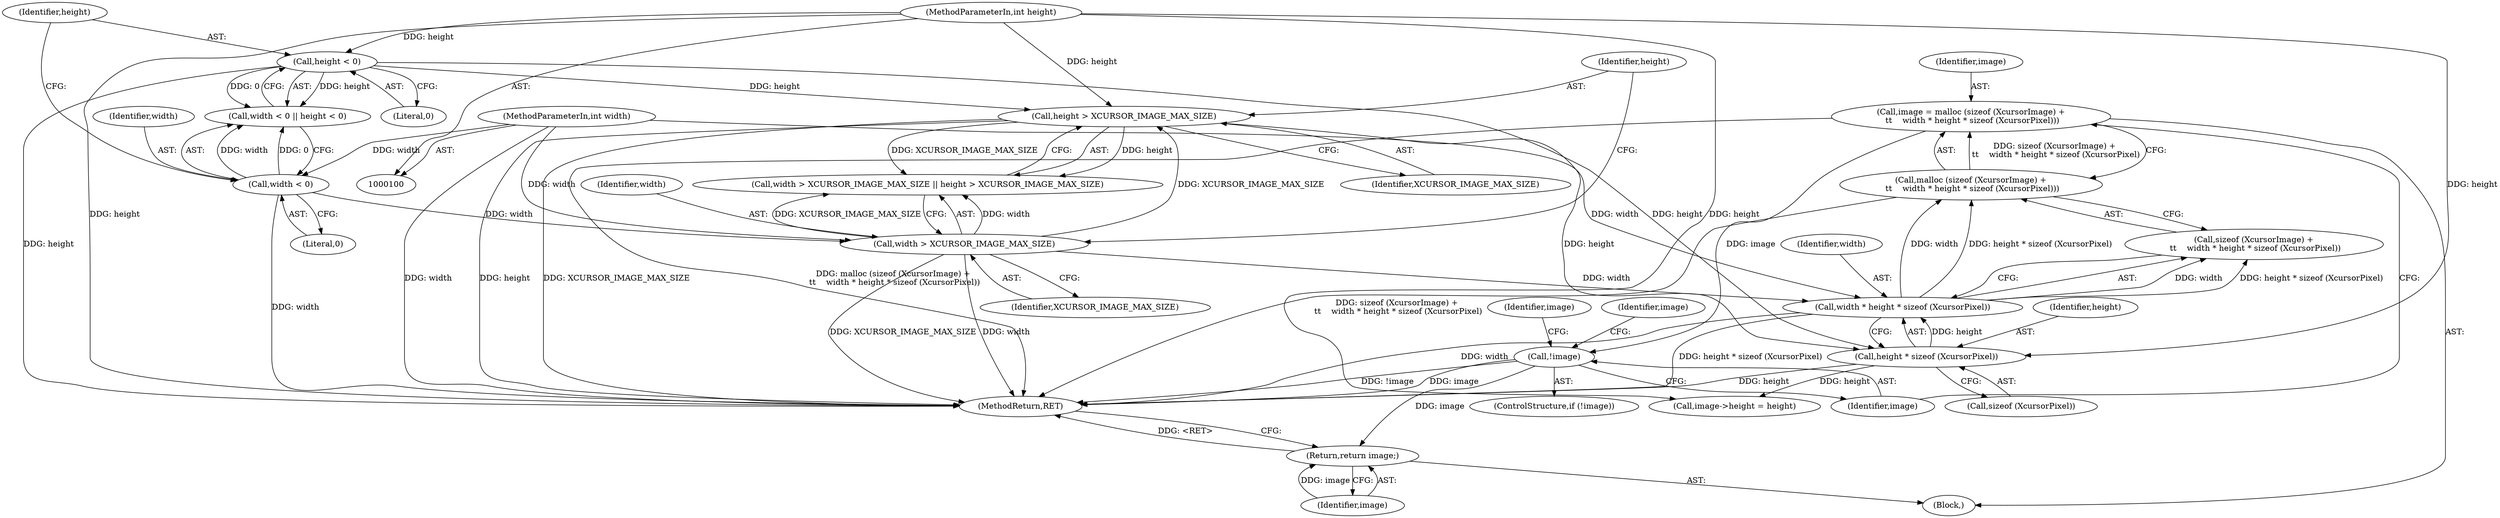 digraph "0_wayland_5d201df72f3d4f4cb8b8f75f980169b03507da38@API" {
"1000125" [label="(Call,image = malloc (sizeof (XcursorImage) +\n \t\t    width * height * sizeof (XcursorPixel)))"];
"1000127" [label="(Call,malloc (sizeof (XcursorImage) +\n \t\t    width * height * sizeof (XcursorPixel)))"];
"1000131" [label="(Call,width * height * sizeof (XcursorPixel))"];
"1000117" [label="(Call,width > XCURSOR_IMAGE_MAX_SIZE)"];
"1000107" [label="(Call,width < 0)"];
"1000101" [label="(MethodParameterIn,int width)"];
"1000133" [label="(Call,height * sizeof (XcursorPixel))"];
"1000120" [label="(Call,height > XCURSOR_IMAGE_MAX_SIZE)"];
"1000110" [label="(Call,height < 0)"];
"1000102" [label="(MethodParameterIn,int height)"];
"1000138" [label="(Call,!image)"];
"1000150" [label="(Return,return image;)"];
"1000147" [label="(Identifier,image)"];
"1000109" [label="(Literal,0)"];
"1000120" [label="(Call,height > XCURSOR_IMAGE_MAX_SIZE)"];
"1000142" [label="(Identifier,image)"];
"1000103" [label="(Block,)"];
"1000127" [label="(Call,malloc (sizeof (XcursorImage) +\n \t\t    width * height * sizeof (XcursorPixel)))"];
"1000134" [label="(Identifier,height)"];
"1000108" [label="(Identifier,width)"];
"1000137" [label="(ControlStructure,if (!image))"];
"1000111" [label="(Identifier,height)"];
"1000126" [label="(Identifier,image)"];
"1000138" [label="(Call,!image)"];
"1000133" [label="(Call,height * sizeof (XcursorPixel))"];
"1000151" [label="(Identifier,image)"];
"1000101" [label="(MethodParameterIn,int width)"];
"1000116" [label="(Call,width > XCURSOR_IMAGE_MAX_SIZE || height > XCURSOR_IMAGE_MAX_SIZE)"];
"1000131" [label="(Call,width * height * sizeof (XcursorPixel))"];
"1000125" [label="(Call,image = malloc (sizeof (XcursorImage) +\n \t\t    width * height * sizeof (XcursorPixel)))"];
"1000132" [label="(Identifier,width)"];
"1000102" [label="(MethodParameterIn,int height)"];
"1000106" [label="(Call,width < 0 || height < 0)"];
"1000150" [label="(Return,return image;)"];
"1000135" [label="(Call,sizeof (XcursorPixel))"];
"1000139" [label="(Identifier,image)"];
"1000112" [label="(Literal,0)"];
"1000119" [label="(Identifier,XCURSOR_IMAGE_MAX_SIZE)"];
"1000107" [label="(Call,width < 0)"];
"1000128" [label="(Call,sizeof (XcursorImage) +\n \t\t    width * height * sizeof (XcursorPixel))"];
"1000110" [label="(Call,height < 0)"];
"1000117" [label="(Call,width > XCURSOR_IMAGE_MAX_SIZE)"];
"1000122" [label="(Identifier,XCURSOR_IMAGE_MAX_SIZE)"];
"1000140" [label="(Call,image->height = height)"];
"1000121" [label="(Identifier,height)"];
"1000152" [label="(MethodReturn,RET)"];
"1000118" [label="(Identifier,width)"];
"1000125" -> "1000103"  [label="AST: "];
"1000125" -> "1000127"  [label="CFG: "];
"1000126" -> "1000125"  [label="AST: "];
"1000127" -> "1000125"  [label="AST: "];
"1000139" -> "1000125"  [label="CFG: "];
"1000125" -> "1000152"  [label="DDG: malloc (sizeof (XcursorImage) +\n \t\t    width * height * sizeof (XcursorPixel))"];
"1000127" -> "1000125"  [label="DDG: sizeof (XcursorImage) +\n \t\t    width * height * sizeof (XcursorPixel)"];
"1000125" -> "1000138"  [label="DDG: image"];
"1000127" -> "1000128"  [label="CFG: "];
"1000128" -> "1000127"  [label="AST: "];
"1000127" -> "1000152"  [label="DDG: sizeof (XcursorImage) +\n \t\t    width * height * sizeof (XcursorPixel)"];
"1000131" -> "1000127"  [label="DDG: width"];
"1000131" -> "1000127"  [label="DDG: height * sizeof (XcursorPixel)"];
"1000131" -> "1000128"  [label="AST: "];
"1000131" -> "1000133"  [label="CFG: "];
"1000132" -> "1000131"  [label="AST: "];
"1000133" -> "1000131"  [label="AST: "];
"1000128" -> "1000131"  [label="CFG: "];
"1000131" -> "1000152"  [label="DDG: width"];
"1000131" -> "1000152"  [label="DDG: height * sizeof (XcursorPixel)"];
"1000131" -> "1000128"  [label="DDG: width"];
"1000131" -> "1000128"  [label="DDG: height * sizeof (XcursorPixel)"];
"1000117" -> "1000131"  [label="DDG: width"];
"1000101" -> "1000131"  [label="DDG: width"];
"1000133" -> "1000131"  [label="DDG: height"];
"1000117" -> "1000116"  [label="AST: "];
"1000117" -> "1000119"  [label="CFG: "];
"1000118" -> "1000117"  [label="AST: "];
"1000119" -> "1000117"  [label="AST: "];
"1000121" -> "1000117"  [label="CFG: "];
"1000116" -> "1000117"  [label="CFG: "];
"1000117" -> "1000152"  [label="DDG: width"];
"1000117" -> "1000152"  [label="DDG: XCURSOR_IMAGE_MAX_SIZE"];
"1000117" -> "1000116"  [label="DDG: width"];
"1000117" -> "1000116"  [label="DDG: XCURSOR_IMAGE_MAX_SIZE"];
"1000107" -> "1000117"  [label="DDG: width"];
"1000101" -> "1000117"  [label="DDG: width"];
"1000117" -> "1000120"  [label="DDG: XCURSOR_IMAGE_MAX_SIZE"];
"1000107" -> "1000106"  [label="AST: "];
"1000107" -> "1000109"  [label="CFG: "];
"1000108" -> "1000107"  [label="AST: "];
"1000109" -> "1000107"  [label="AST: "];
"1000111" -> "1000107"  [label="CFG: "];
"1000106" -> "1000107"  [label="CFG: "];
"1000107" -> "1000152"  [label="DDG: width"];
"1000107" -> "1000106"  [label="DDG: width"];
"1000107" -> "1000106"  [label="DDG: 0"];
"1000101" -> "1000107"  [label="DDG: width"];
"1000101" -> "1000100"  [label="AST: "];
"1000101" -> "1000152"  [label="DDG: width"];
"1000133" -> "1000135"  [label="CFG: "];
"1000134" -> "1000133"  [label="AST: "];
"1000135" -> "1000133"  [label="AST: "];
"1000133" -> "1000152"  [label="DDG: height"];
"1000120" -> "1000133"  [label="DDG: height"];
"1000110" -> "1000133"  [label="DDG: height"];
"1000102" -> "1000133"  [label="DDG: height"];
"1000133" -> "1000140"  [label="DDG: height"];
"1000120" -> "1000116"  [label="AST: "];
"1000120" -> "1000122"  [label="CFG: "];
"1000121" -> "1000120"  [label="AST: "];
"1000122" -> "1000120"  [label="AST: "];
"1000116" -> "1000120"  [label="CFG: "];
"1000120" -> "1000152"  [label="DDG: height"];
"1000120" -> "1000152"  [label="DDG: XCURSOR_IMAGE_MAX_SIZE"];
"1000120" -> "1000116"  [label="DDG: height"];
"1000120" -> "1000116"  [label="DDG: XCURSOR_IMAGE_MAX_SIZE"];
"1000110" -> "1000120"  [label="DDG: height"];
"1000102" -> "1000120"  [label="DDG: height"];
"1000110" -> "1000106"  [label="AST: "];
"1000110" -> "1000112"  [label="CFG: "];
"1000111" -> "1000110"  [label="AST: "];
"1000112" -> "1000110"  [label="AST: "];
"1000106" -> "1000110"  [label="CFG: "];
"1000110" -> "1000152"  [label="DDG: height"];
"1000110" -> "1000106"  [label="DDG: height"];
"1000110" -> "1000106"  [label="DDG: 0"];
"1000102" -> "1000110"  [label="DDG: height"];
"1000102" -> "1000100"  [label="AST: "];
"1000102" -> "1000152"  [label="DDG: height"];
"1000102" -> "1000140"  [label="DDG: height"];
"1000138" -> "1000137"  [label="AST: "];
"1000138" -> "1000139"  [label="CFG: "];
"1000139" -> "1000138"  [label="AST: "];
"1000142" -> "1000138"  [label="CFG: "];
"1000147" -> "1000138"  [label="CFG: "];
"1000138" -> "1000152"  [label="DDG: image"];
"1000138" -> "1000152"  [label="DDG: !image"];
"1000138" -> "1000150"  [label="DDG: image"];
"1000150" -> "1000103"  [label="AST: "];
"1000150" -> "1000151"  [label="CFG: "];
"1000151" -> "1000150"  [label="AST: "];
"1000152" -> "1000150"  [label="CFG: "];
"1000150" -> "1000152"  [label="DDG: <RET>"];
"1000151" -> "1000150"  [label="DDG: image"];
}

